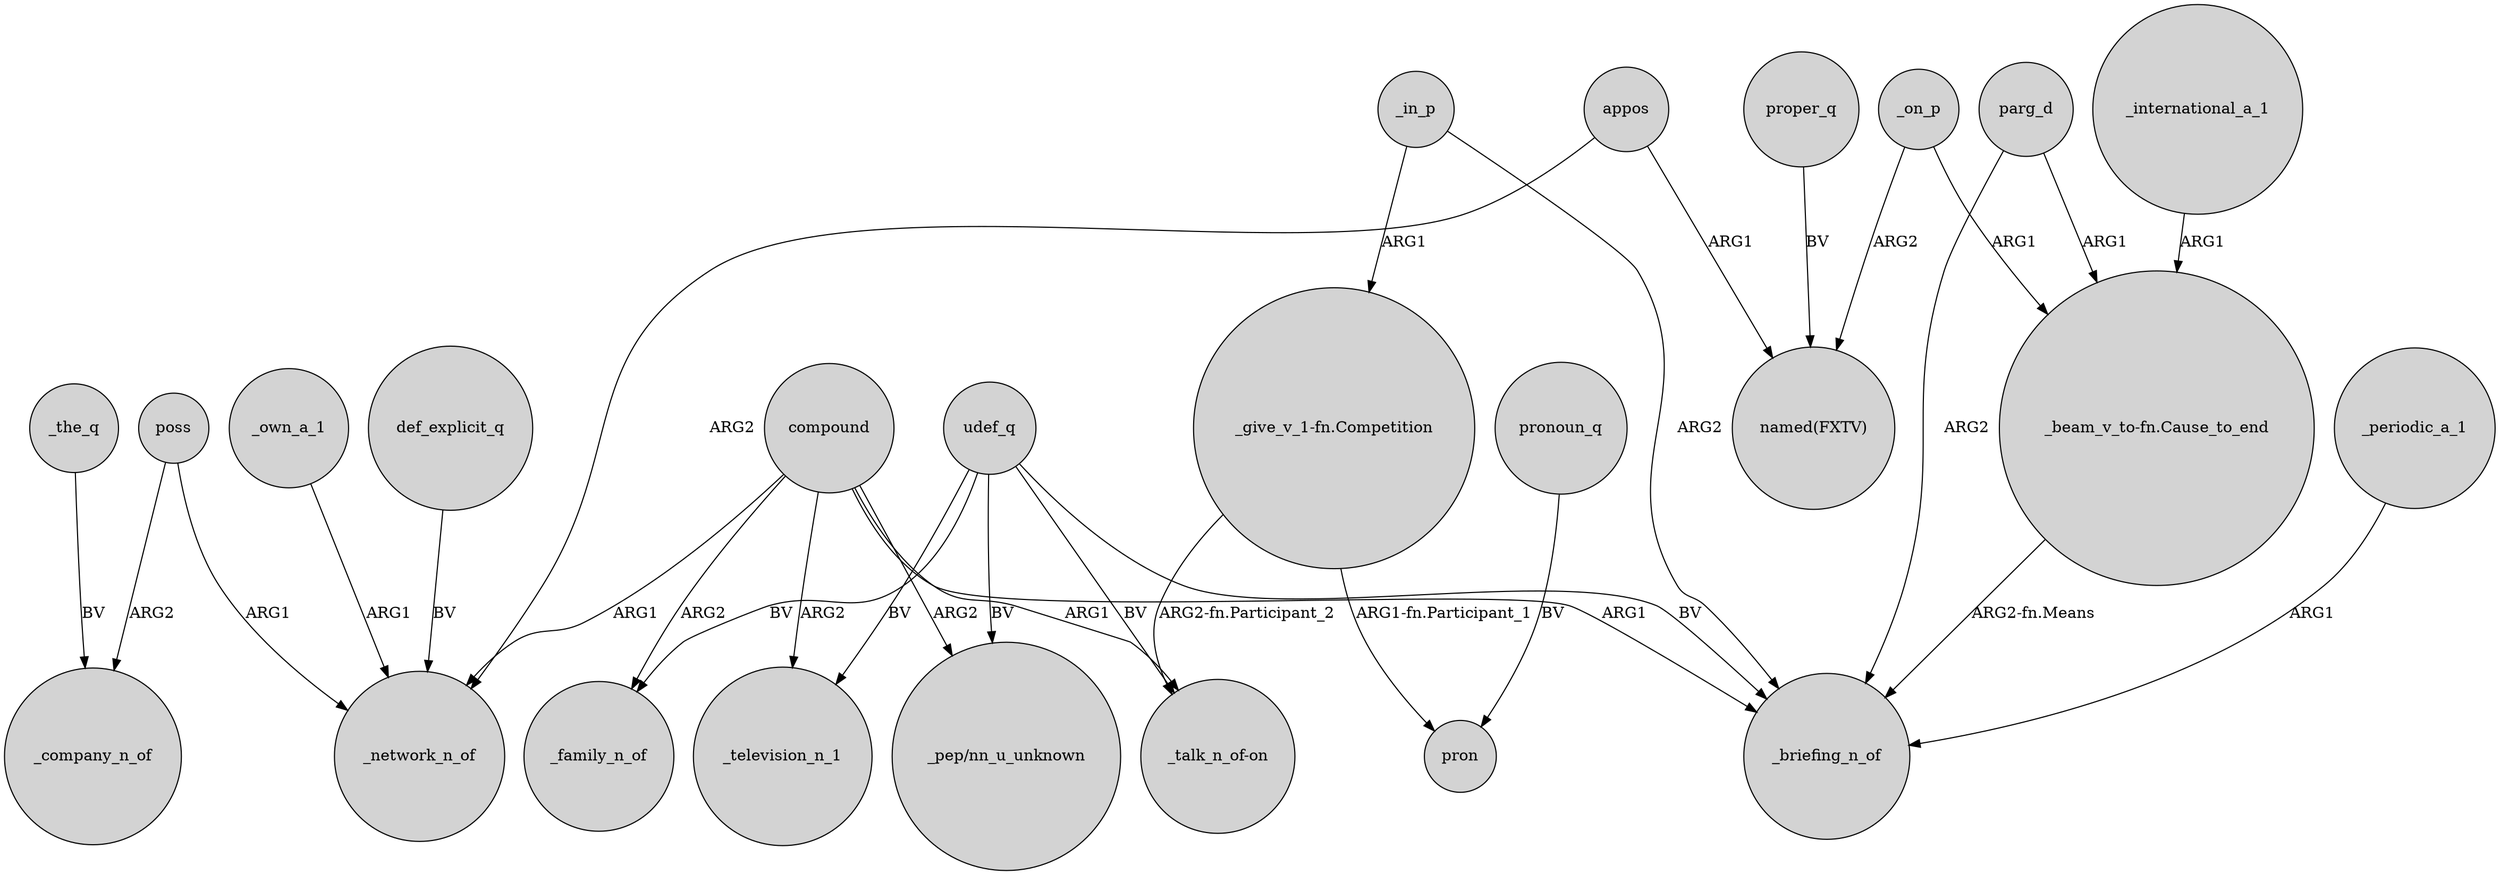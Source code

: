 digraph {
	node [shape=circle style=filled]
	appos -> _network_n_of [label=ARG2]
	udef_q -> _television_n_1 [label=BV]
	udef_q -> _family_n_of [label=BV]
	poss -> _network_n_of [label=ARG1]
	compound -> "_talk_n_of-on" [label=ARG1]
	parg_d -> _briefing_n_of [label=ARG2]
	"_give_v_1-fn.Competition" -> pron [label="ARG1-fn.Participant_1"]
	_in_p -> _briefing_n_of [label=ARG2]
	pronoun_q -> pron [label=BV]
	compound -> _family_n_of [label=ARG2]
	appos -> "named(FXTV)" [label=ARG1]
	poss -> _company_n_of [label=ARG2]
	udef_q -> _briefing_n_of [label=BV]
	compound -> _briefing_n_of [label=ARG1]
	_on_p -> "_beam_v_to-fn.Cause_to_end" [label=ARG1]
	parg_d -> "_beam_v_to-fn.Cause_to_end" [label=ARG1]
	compound -> _television_n_1 [label=ARG2]
	_in_p -> "_give_v_1-fn.Competition" [label=ARG1]
	compound -> _network_n_of [label=ARG1]
	proper_q -> "named(FXTV)" [label=BV]
	_international_a_1 -> "_beam_v_to-fn.Cause_to_end" [label=ARG1]
	_own_a_1 -> _network_n_of [label=ARG1]
	"_beam_v_to-fn.Cause_to_end" -> _briefing_n_of [label="ARG2-fn.Means"]
	"_give_v_1-fn.Competition" -> "_talk_n_of-on" [label="ARG2-fn.Participant_2"]
	compound -> "_pep/nn_u_unknown" [label=ARG2]
	_periodic_a_1 -> _briefing_n_of [label=ARG1]
	_the_q -> _company_n_of [label=BV]
	udef_q -> "_pep/nn_u_unknown" [label=BV]
	def_explicit_q -> _network_n_of [label=BV]
	udef_q -> "_talk_n_of-on" [label=BV]
	_on_p -> "named(FXTV)" [label=ARG2]
}
